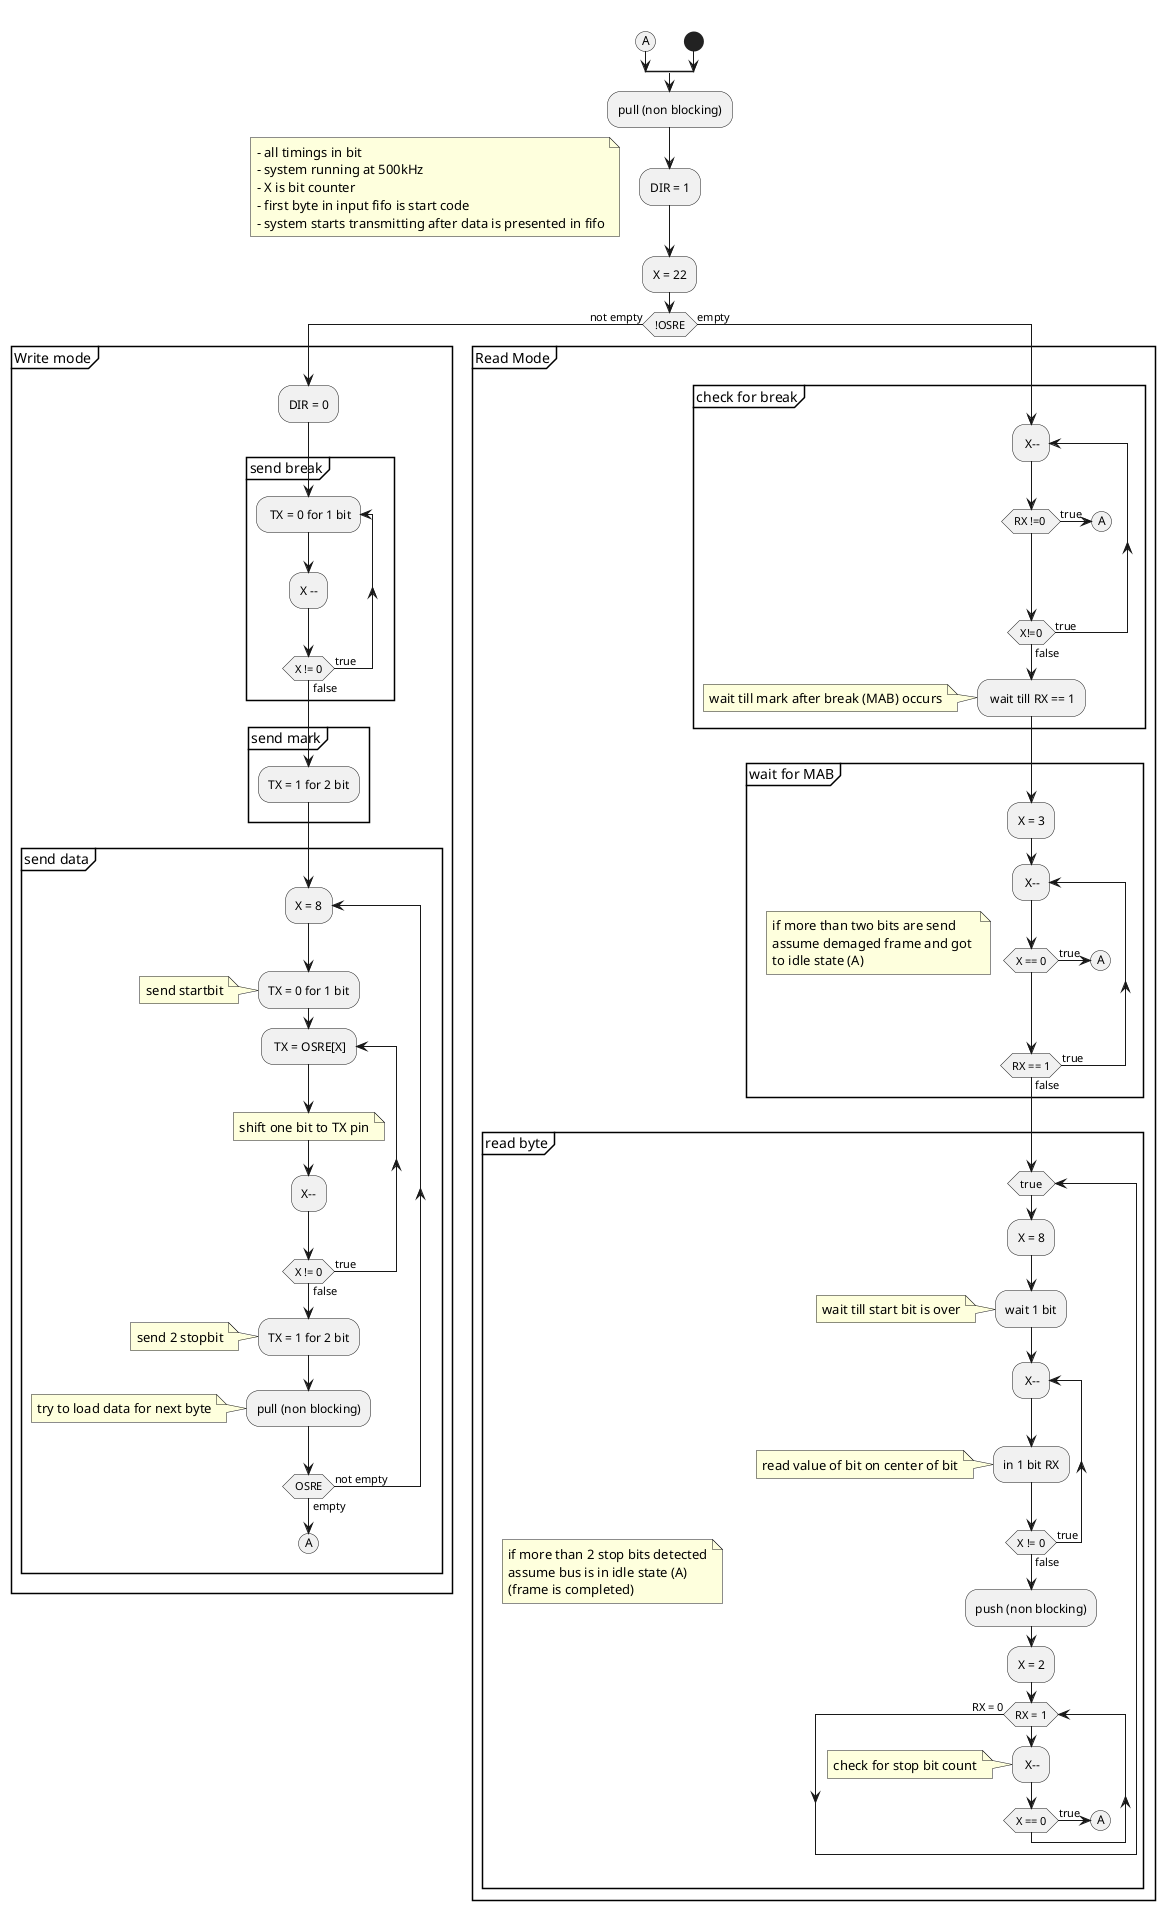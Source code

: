 @startuml dmxPioCode
    

    split
        -[hidden]->
        (A)
    split again
        -[hidden]->
        start
    endsplit

    :pull (non blocking);
    :DIR = 1;

    floating note left
        - all timings in bit
        - system running at 500kHz
        - X is bit counter
        - first byte in input fifo is start code
        - system starts transmitting after data is presented in fifo
    end note

    :X = 22;

    if (!OSRE) then (not empty)
 
        partition "Write mode"{
            :DIR = 0;
            partition "send break"{
                repeat : TX = 0 for 1 bit;
                    :X --;
                repeat while (X != 0) is (true) not (false)
            }
            partition "send mark"{
                :TX = 1 for 2 bit;
            }
            partition "send data"{
                repeat:X = 8;
                    :TX = 0 for 1 bit;
                    note left : send startbit 
                    repeat : TX = OSRE[X];
                        note left : shift one bit to TX pin
                        :X--;
                    repeat while (X != 0) is (true) not (false)
                    :TX = 1 for 2 bit;
                    note left : send 2 stopbit
                    :pull (non blocking);
                    note left : try to load data for next byte
                repeat while (OSRE) is (not empty) not (empty)
                (A)
                detach
            }
        }

    else (empty)
        partition "Read Mode"{
            partition "check for break"{
                repeat : X--;
                    if (RX !=0 ) then (true)
                        (A)
                    endif
                repeat while (X!=0) is (true) not (false)
                : wait till RX == 1;
                note left :  wait till mark after break (MAB) occurs
            }
            partition "wait for MAB"{
                note
                    if more than two bits are send
                    assume demaged frame and got 
                    to idle state (A)
                end note
                :X = 3;
                repeat : X--;
                    if (X == 0) then (true)
                        (A)
                    endif
                repeat while (RX == 1) is (true) not (false)
            }
            partition "read byte"{
                note
                    if more than 2 stop bits detected
                    assume bus is in idle state (A)
                    (frame is completed)
                end note
                while (true)
                    :X = 8;
                    :wait 1 bit;
                    note left : wait till start bit is over
                    repeat : X--;
                        :in 1 bit RX;
                        note left : read value of bit on center of bit
                    repeat while (X != 0) is (true) not (false)
                    :push (non blocking);
                    :X = 2;
                    while (RX = 1)
                        : X--;
                        note left : check for stop bit count
                        if (X == 0) then (true)
                        (A)
                        endif
                    endwhile (RX = 0)
                endwhile
                    -[hidden]->
                    detach
                
            }
        }

    
    
@enduml
